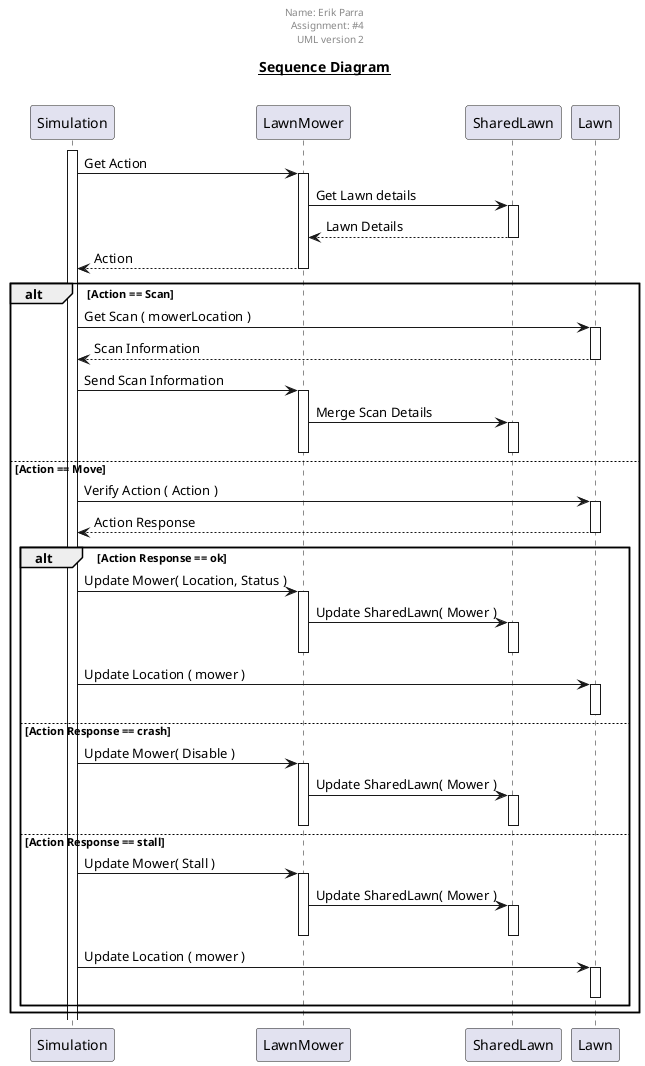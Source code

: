 @startuml

skinparam classAttributeIconSize 0
'hide circle

title __Sequence Diagram__\n

center header
Name: Erik Parra
Assignment: #4
UML version 2
end header



activate Simulation
Simulation -> LawnMower: Get Action
activate LawnMower
LawnMower -> SharedLawn : Get Lawn details
activate SharedLawn
SharedLawn --> LawnMower : Lawn Details
deactivate SharedLawn
LawnMower --> Simulation: Action
deactivate LawnMower

alt Action == Scan
    Simulation -> Lawn : Get Scan ( mowerLocation )
    activate Lawn
    Lawn --> Simulation : Scan Information
    deactivate Lawn
    Simulation -> LawnMower : Send Scan Information
    activate LawnMower
    LawnMower -> SharedLawn : Merge Scan Details
    activate SharedLawn
    deactivate SharedLawn
    deactivate LawnMower
else Action == Move
    Simulation -> Lawn : Verify Action ( Action )
    activate Lawn
    Lawn --> Simulation : Action Response
    deactivate Lawn

    alt Action Response == ok
        Simulation -> LawnMower : Update Mower( Location, Status )
        activate LawnMower
        LawnMower -> SharedLawn : Update SharedLawn( Mower )
        activate SharedLawn
        deactivate SharedLawn
        deactivate LawnMower
        Simulation -> Lawn : Update Location ( mower )
        activate Lawn
        deactivate Lawn
    else Action Response == crash
        Simulation -> LawnMower : Update Mower( Disable )
        activate LawnMower
        LawnMower -> SharedLawn : Update SharedLawn( Mower )
        activate SharedLawn
        deactivate SharedLawn
        deactivate LawnMower
    else Action Response == stall
        Simulation -> LawnMower : Update Mower( Stall )
        activate LawnMower
        LawnMower -> SharedLawn : Update SharedLawn( Mower )
        activate SharedLawn
        deactivate SharedLawn
        deactivate LawnMower
        Simulation -> Lawn : Update Location ( mower )
        activate Lawn
        deactivate Lawn
    end
end

@enduml
